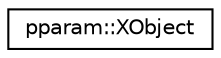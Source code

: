 digraph "Graphical Class Hierarchy"
{
 // LATEX_PDF_SIZE
  edge [fontname="Helvetica",fontsize="10",labelfontname="Helvetica",labelfontsize="10"];
  node [fontname="Helvetica",fontsize="10",shape=record];
  rankdir="LR";
  Node0 [label="pparam::XObject",height=0.2,width=0.4,color="black", fillcolor="white", style="filled",URL="$classpparam_1_1XObject.html",tooltip=" "];
}
